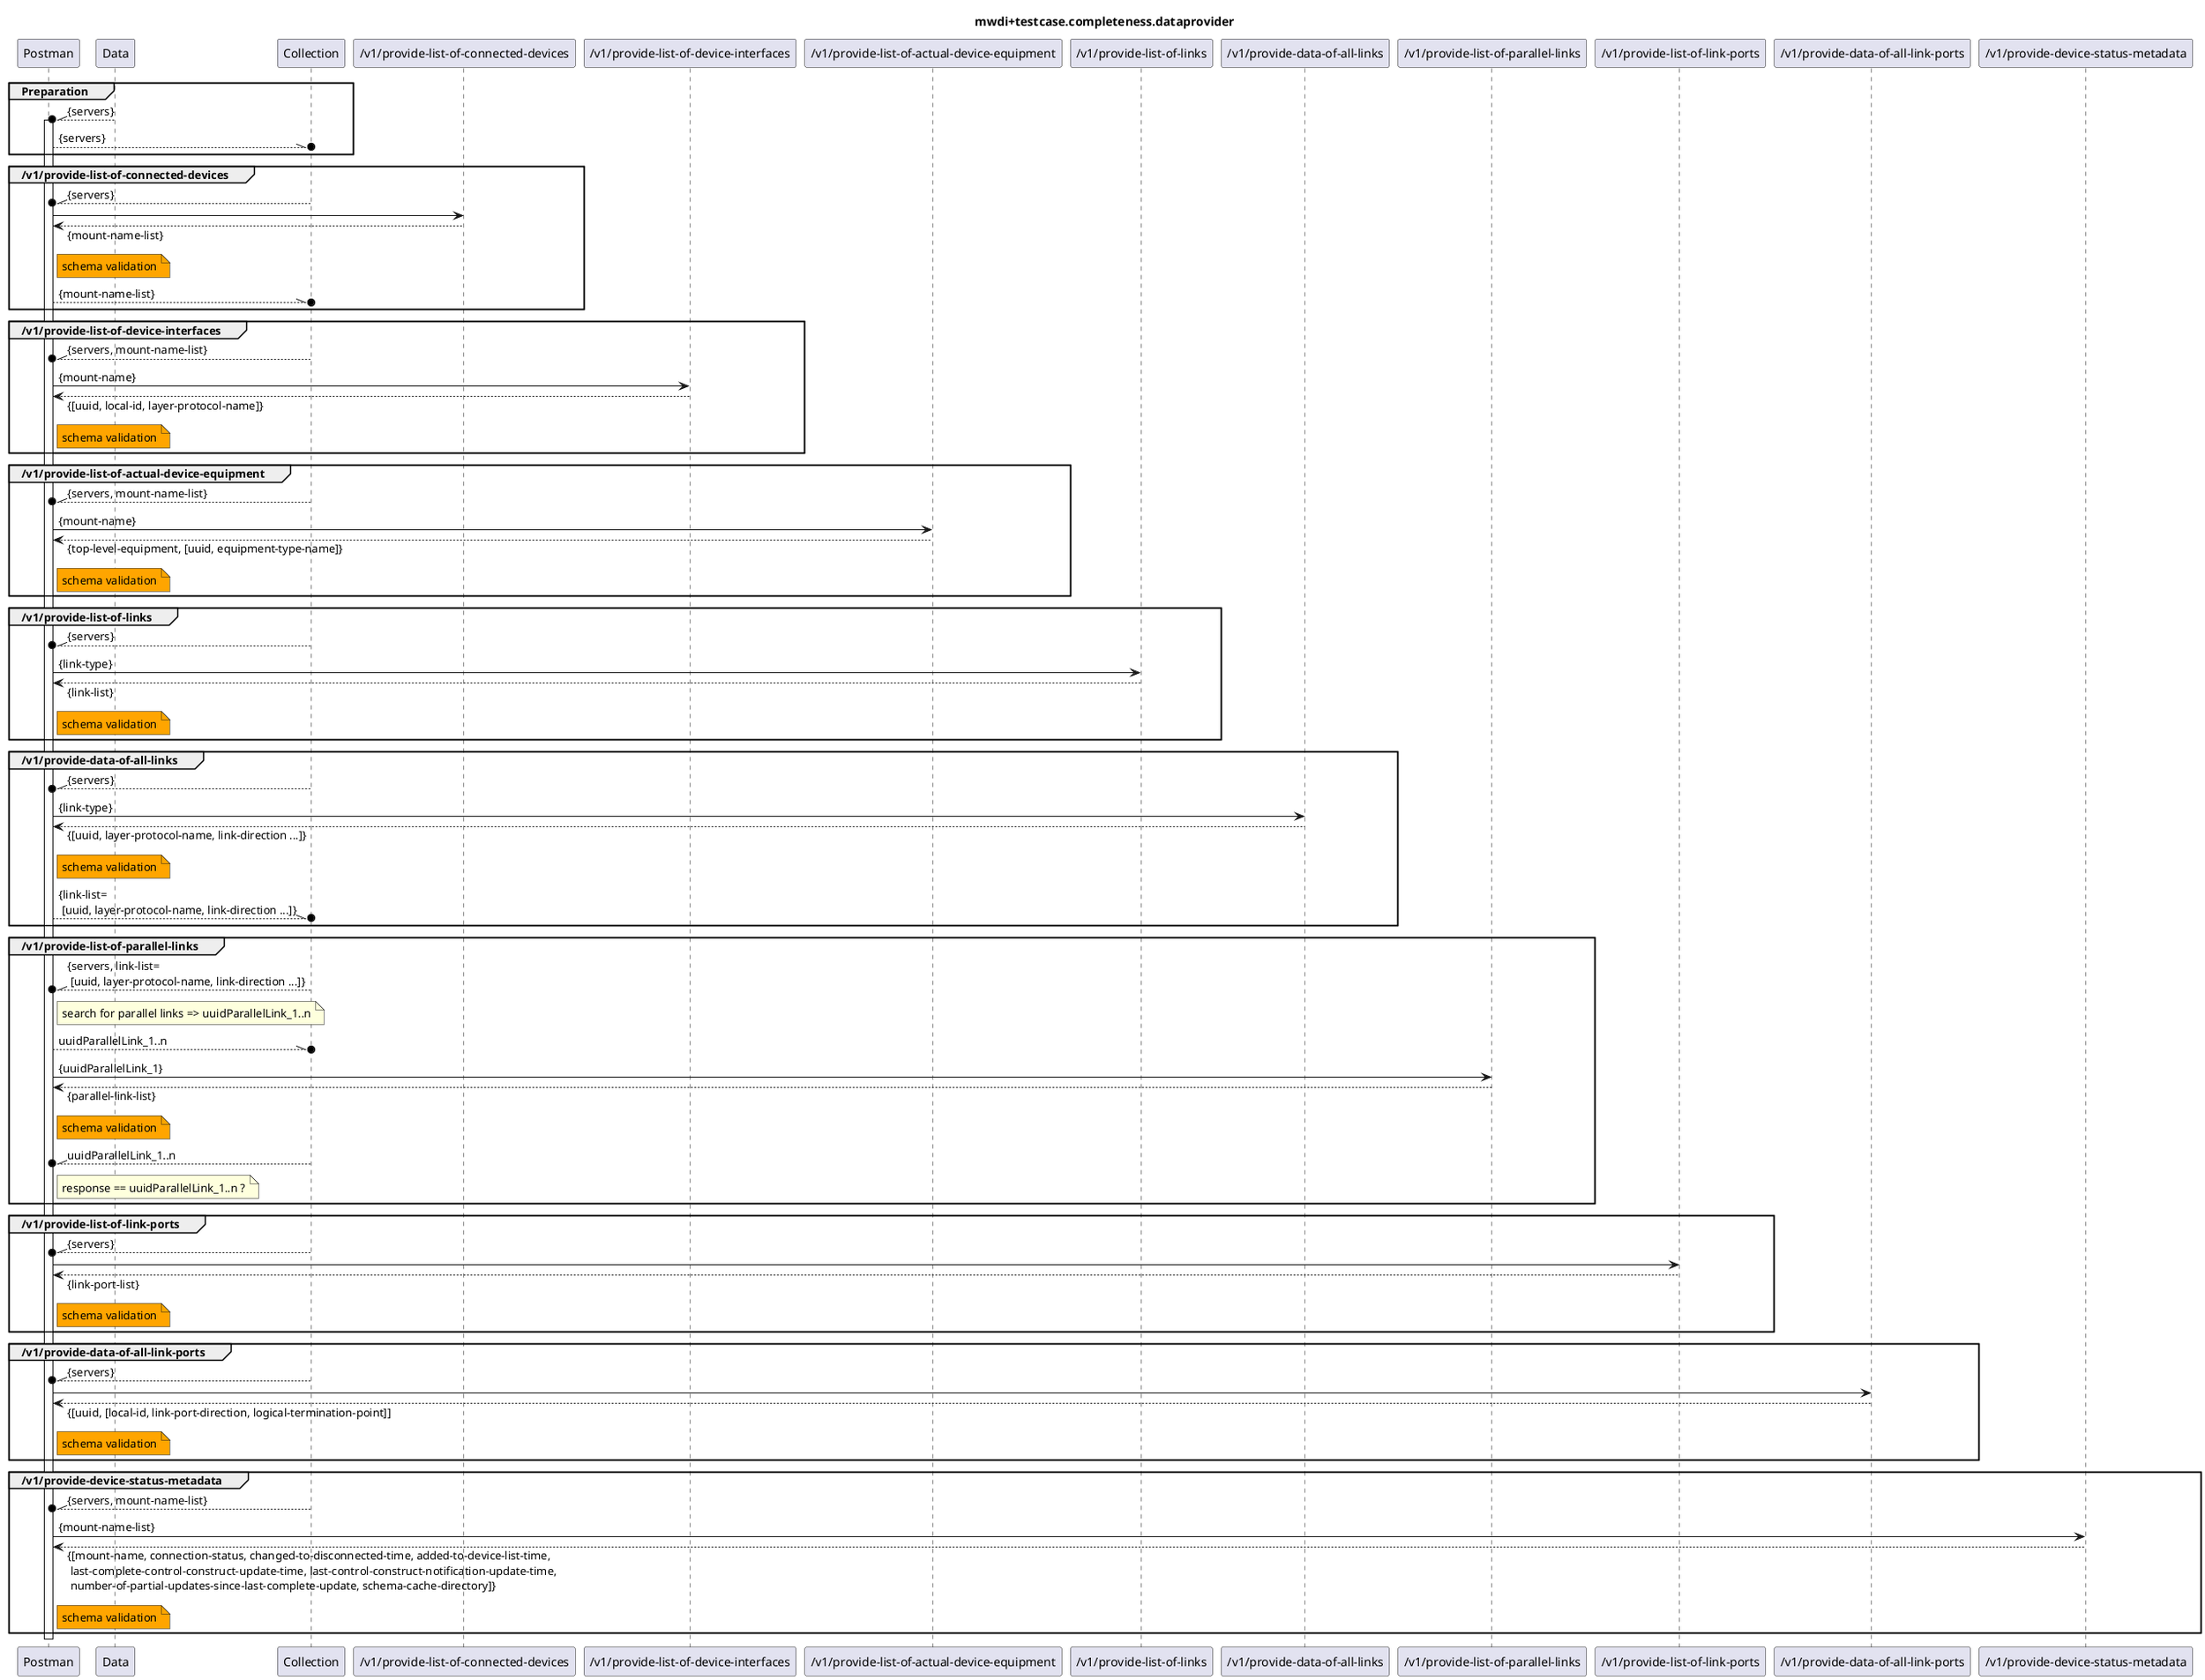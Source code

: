 @startuml mwdi+diagram.completeness.dataprovider
skinparam responseMessageBelowArrow true

title
mwdi+testcase.completeness.dataprovider
end title

participant "Postman" as Postman
participant "Data" as Data
participant "Collection" as Collection

participant "/v1/provide-list-of-connected-devices" as PLOCD
participant "/v1/provide-list-of-device-interfaces" as PLODI
participant "/v1/provide-list-of-actual-device-equipment" as PLOADE
participant "/v1/provide-list-of-links" as PLOL
participant "/v1/provide-data-of-all-links" as PDOAL
participant "/v1/provide-list-of-parallel-links" as PLOPL
participant "/v1/provide-list-of-link-ports" as PLOLP
participant "/v1/provide-data-of-all-link-ports" as PDOALP
participant "/v1/provide-device-status-metadata" as PDSM


group Preparation
  Data --\\o Postman : {servers}
  activate Postman
  Postman --\\o Collection : {servers}
end

group /v1/provide-list-of-connected-devices
  Collection --\\o Postman : {servers}
  Postman -> PLOCD
  Postman <-- PLOCD : {mount-name-list}
  note right Postman #Orange
    schema validation
  end note
  Postman --\\o Collection : {mount-name-list}
end

group /v1/provide-list-of-device-interfaces
  Collection --\\o Postman : {servers, mount-name-list}
  Postman -> PLODI : {mount-name}
  Postman <-- PLODI : {[uuid, local-id, layer-protocol-name]}
  note right Postman #Orange
    schema validation
  end note
end

group /v1/provide-list-of-actual-device-equipment
  Collection --\\o Postman : {servers, mount-name-list}
  Postman -> PLOADE : {mount-name}
  Postman <-- PLOADE : {top-level-equipment, [uuid, equipment-type-name]}
  note right Postman #Orange
    schema validation
  end note
end

group /v1/provide-list-of-links
  Collection --\\o Postman : {servers}
  Postman -> PLOL : {link-type}
  Postman <-- PLOL : {link-list}
  note right Postman #Orange
    schema validation
  end note
end

group /v1/provide-data-of-all-links
  Collection --\\o Postman : {servers}
  Postman -> PDOAL : {link-type}
  Postman <-- PDOAL : {[uuid, layer-protocol-name, link-direction ...]}
  note right Postman #Orange
    schema validation
  end note
  Postman --\\o Collection : {link-list=\n [uuid, layer-protocol-name, link-direction ...]}
end

group /v1/provide-list-of-parallel-links
  Collection --\\o Postman : {servers, link-list=\n [uuid, layer-protocol-name, link-direction ...]}
  note right Postman
    search for parallel links => uuidParallelLink_1..n
  end note
  Postman --\\o Collection : uuidParallelLink_1..n
  Postman -> PLOPL : {uuidParallelLink_1}
  Postman <-- PLOPL : {parallel-link-list}
  note right Postman #Orange
    schema validation
  end note
  Collection --\\o Postman : uuidParallelLink_1..n
  note right Postman
    response == uuidParallelLink_1..n ?
  end note
end

group /v1/provide-list-of-link-ports
  Collection --\\o Postman : {servers}
  Postman -> PLOLP
  Postman <-- PLOLP : {link-port-list}
  note right Postman #Orange
    schema validation
  end note
end

group /v1/provide-data-of-all-link-ports
  Collection --\\o Postman : {servers}
  Postman -> PDOALP
  Postman <-- PDOALP : {[uuid, [local-id, link-port-direction, logical-termination-point]]
  note right Postman #Orange
    schema validation
  end note
end

group /v1/provide-device-status-metadata
  Collection --\\o Postman : {servers, mount-name-list}
  Postman -> PDSM : {mount-name-list}
  Postman <-- PDSM : {[mount-name, connection-status, changed-to-disconnected-time, added-to-device-list-time,\n last-complete-control-construct-update-time, last-control-construct-notification-update-time,\n number-of-partial-updates-since-last-complete-update, schema-cache-directory]}
  note right Postman #Orange
    schema validation
  end note
end

deactivate Postman

@enduml
